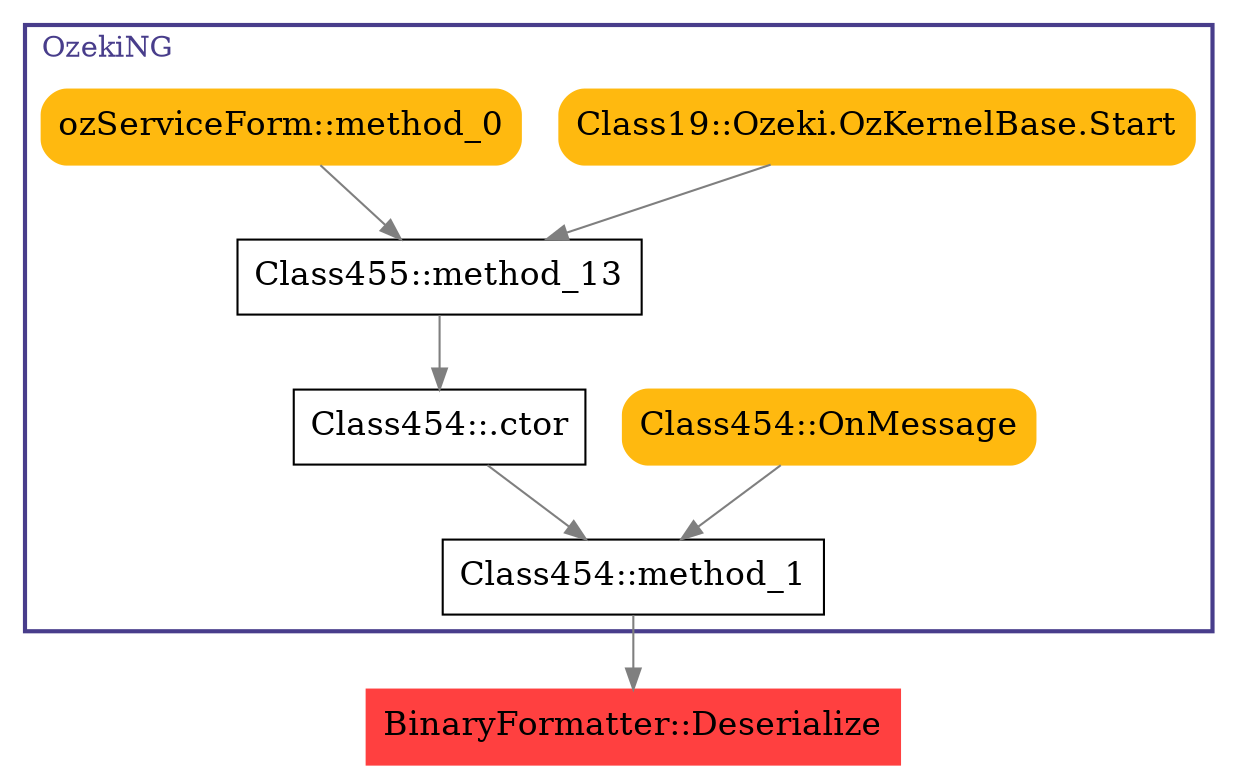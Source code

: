 digraph G {
node [fontsize = 16];
0 [label="BinaryFormatter::Deserialize", shape="box", style="filled", fillcolor="brown1", color="brown1"];
subgraph cluster_0 {
label="OzekiNG";
color=darkslateblue;
fontcolor=darkslateblue;
penwidth=2;
labeljust=l;
1 [label="Class454::method_1", shape="box"];
2 [label="Class454::.ctor", shape="box"];
3 [label="Class454::OnMessage", shape="box", style="filled, rounded", fillcolor="darkgoldenrod1", color="darkgoldenrod1"];
4 [label="Class455::method_13", shape="box"];
5 [label="Class19::Ozeki.OzKernelBase.Start", shape="box", style="filled, rounded", fillcolor="darkgoldenrod1", color="darkgoldenrod1"];
6 [label="ozServiceForm::method_0", shape="box", style="filled, rounded", fillcolor="darkgoldenrod1", color="darkgoldenrod1"];
}
1 -> 0 [color="gray50"];
2 -> 1 [color="gray50"];
3 -> 1 [color="gray50"];
4 -> 2 [color="gray50"];
5 -> 4 [color="gray50"];
6 -> 4 [color="gray50"];
}
